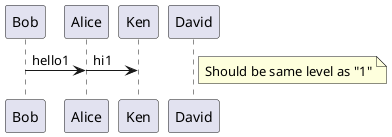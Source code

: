 {
  "sha1": "pc8g2l3uvkk46uablvthdv82xhilmw5",
  "insertion": {
    "when": "2024-06-04T17:28:40.969Z",
    "url": "http://forum.plantuml.net/8612/teoz-wrong-note-position-after-array?show=9115#c9115",
    "user": "plantuml@gmail.com"
  }
}
@startuml
!pragma teoz true
participant Bob
participant Alice
participant Ken
participant David
Bob -> Alice : hello1
& Alice -> Ken : hi1
& note right of David : Should be same level as "1"

@enduml
